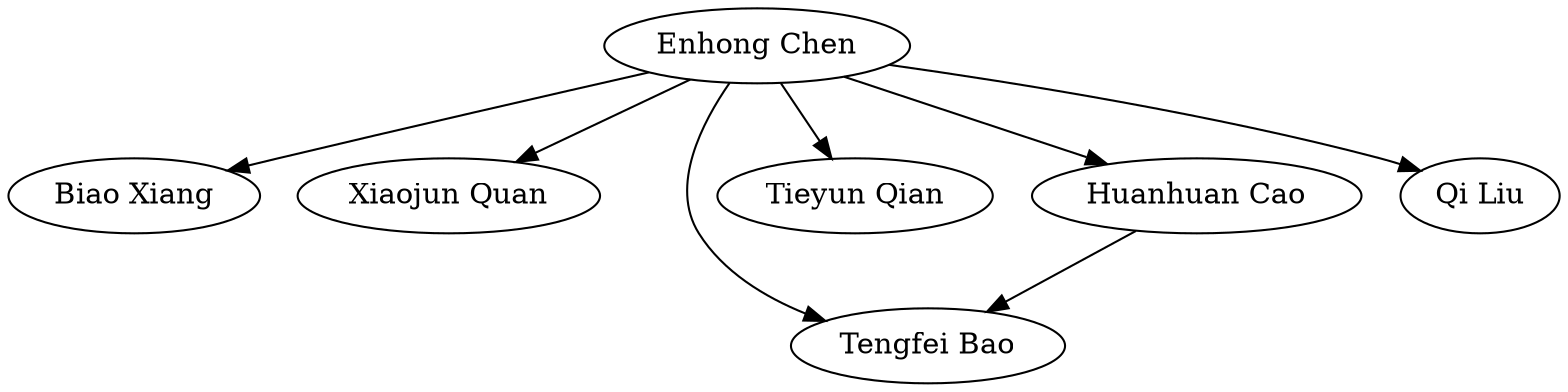 strict digraph G{
"Enhong Chen" -> "Biao Xiang"
"Enhong Chen" -> "Xiaojun Quan"
"Enhong Chen" -> "Tengfei Bao"
"Enhong Chen" -> "Tieyun Qian"
"Enhong Chen" -> "Huanhuan Cao"
"Enhong Chen" -> "Qi Liu"
"Huanhuan Cao" -> "Tengfei Bao"
}